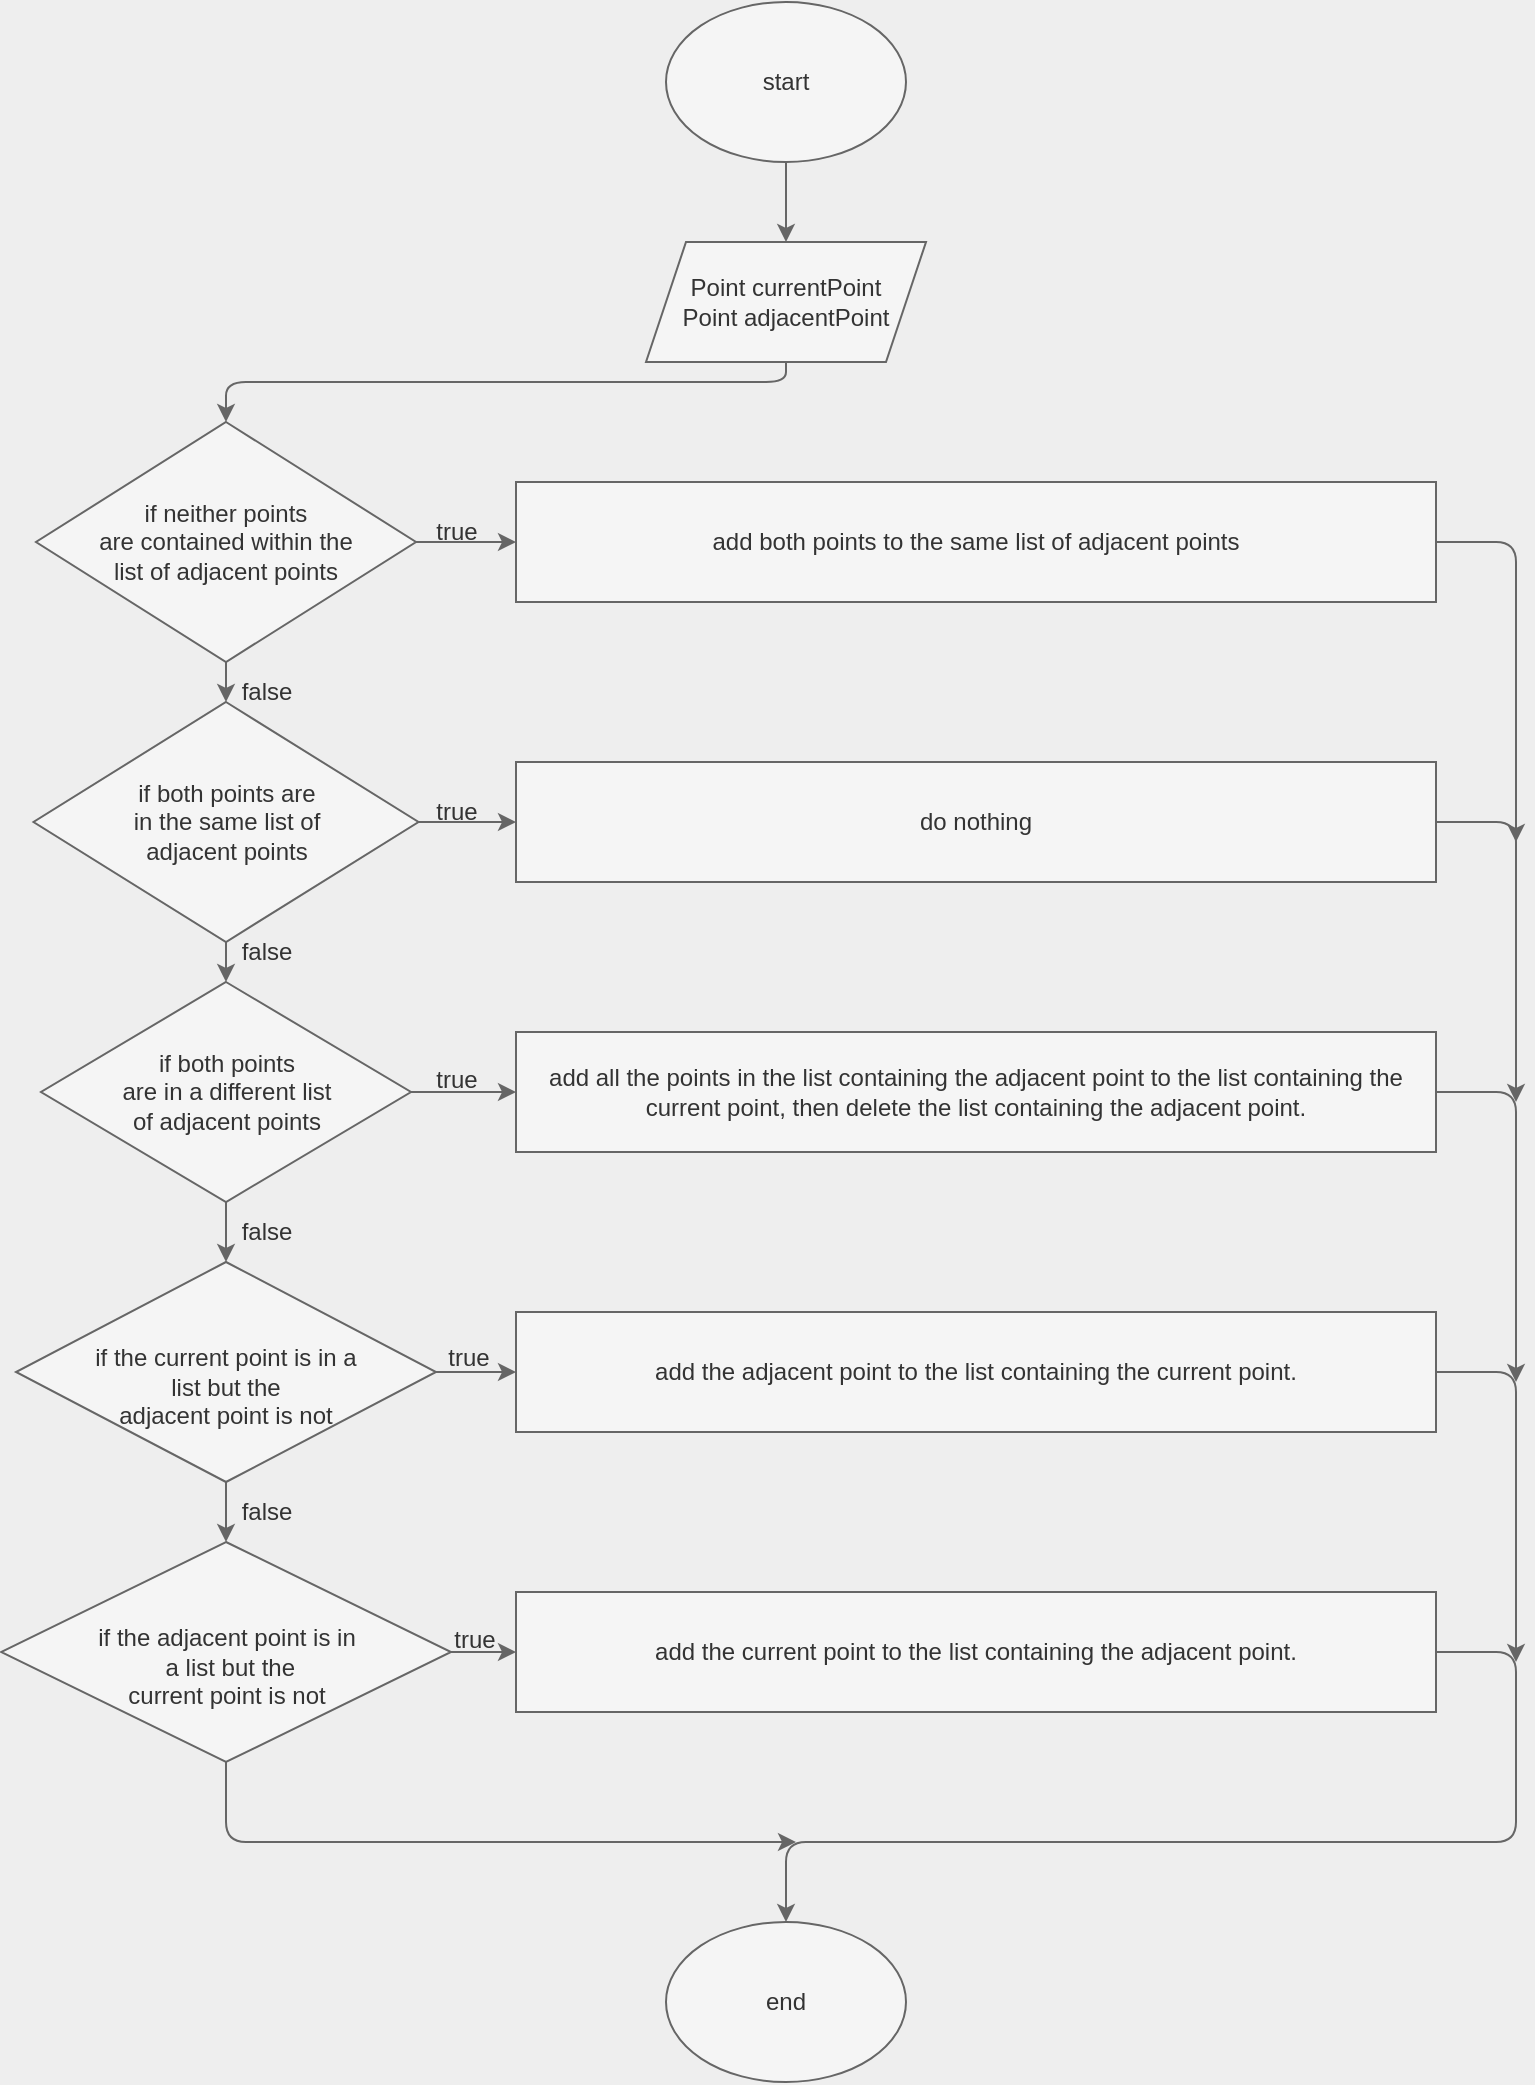 <mxfile>
    <diagram id="ECM_890PPBRg15Sq2D54" name="Page-1">
        <mxGraphModel dx="864" dy="584" grid="1" gridSize="10" guides="1" tooltips="1" connect="1" arrows="1" fold="1" page="1" pageScale="1" pageWidth="850" pageHeight="1100" background="#EEEEEE" math="0" shadow="0">
            <root>
                <mxCell id="0"/>
                <mxCell id="1" parent="0"/>
                <mxCell id="5" style="edgeStyle=none;html=1;exitX=0.5;exitY=1;exitDx=0;exitDy=0;entryX=0.5;entryY=0;entryDx=0;entryDy=0;fillColor=#f5f5f5;strokeColor=#666666;" parent="1" source="3" edge="1">
                    <mxGeometry relative="1" as="geometry">
                        <mxPoint x="425" y="120" as="targetPoint"/>
                    </mxGeometry>
                </mxCell>
                <mxCell id="3" value="start" style="ellipse;whiteSpace=wrap;html=1;fillColor=#f5f5f5;fontColor=#333333;strokeColor=#666666;" parent="1" vertex="1">
                    <mxGeometry x="365" width="120" height="80" as="geometry"/>
                </mxCell>
                <mxCell id="7" style="edgeStyle=none;html=1;exitX=0.5;exitY=1;exitDx=0;exitDy=0;entryX=0.5;entryY=0;entryDx=0;entryDy=0;fillColor=#f5f5f5;strokeColor=#666666;" parent="1" target="6" edge="1">
                    <mxGeometry relative="1" as="geometry">
                        <mxPoint x="425" y="180" as="sourcePoint"/>
                        <Array as="points">
                            <mxPoint x="425" y="190"/>
                            <mxPoint x="145" y="190"/>
                        </Array>
                    </mxGeometry>
                </mxCell>
                <mxCell id="11" style="edgeStyle=none;html=1;exitX=0.5;exitY=1;exitDx=0;exitDy=0;entryX=0.5;entryY=0;entryDx=0;entryDy=0;fillColor=#f5f5f5;strokeColor=#666666;" parent="1" source="6" target="10" edge="1">
                    <mxGeometry relative="1" as="geometry"/>
                </mxCell>
                <mxCell id="23" style="edgeStyle=none;html=1;exitX=1;exitY=0.5;exitDx=0;exitDy=0;entryX=0;entryY=0.5;entryDx=0;entryDy=0;fillColor=#f5f5f5;strokeColor=#666666;" parent="1" source="6" target="22" edge="1">
                    <mxGeometry relative="1" as="geometry"/>
                </mxCell>
                <mxCell id="6" value="if neither points &lt;br&gt;are contained within the &lt;br&gt;list of adjacent points" style="rhombus;whiteSpace=wrap;html=1;fillColor=#f5f5f5;fontColor=#333333;strokeColor=#666666;" parent="1" vertex="1">
                    <mxGeometry x="50" y="210" width="190" height="120" as="geometry"/>
                </mxCell>
                <mxCell id="8" value="true" style="text;html=1;align=center;verticalAlign=middle;resizable=0;points=[];autosize=1;strokeColor=none;fillColor=none;fontColor=#333333;labelBackgroundColor=none;" parent="1" vertex="1">
                    <mxGeometry x="240" y="250" width="40" height="30" as="geometry"/>
                </mxCell>
                <mxCell id="9" value="false" style="text;html=1;align=center;verticalAlign=middle;resizable=0;points=[];autosize=1;strokeColor=none;fillColor=none;fontColor=#333333;" parent="1" vertex="1">
                    <mxGeometry x="140" y="330" width="50" height="30" as="geometry"/>
                </mxCell>
                <mxCell id="13" style="edgeStyle=none;html=1;exitX=0.5;exitY=1;exitDx=0;exitDy=0;entryX=0.5;entryY=0;entryDx=0;entryDy=0;fillColor=#f5f5f5;strokeColor=#666666;" parent="1" source="10" target="12" edge="1">
                    <mxGeometry relative="1" as="geometry"/>
                </mxCell>
                <mxCell id="25" style="edgeStyle=none;html=1;exitX=1;exitY=0.5;exitDx=0;exitDy=0;entryX=0;entryY=0.5;entryDx=0;entryDy=0;fillColor=#f5f5f5;strokeColor=#666666;" parent="1" source="10" target="24" edge="1">
                    <mxGeometry relative="1" as="geometry"/>
                </mxCell>
                <mxCell id="10" value="if both points are &lt;br&gt;in the same list of &lt;br&gt;adjacent points" style="rhombus;whiteSpace=wrap;html=1;fillColor=#f5f5f5;fontColor=#333333;strokeColor=#666666;" parent="1" vertex="1">
                    <mxGeometry x="48.75" y="350" width="192.5" height="120" as="geometry"/>
                </mxCell>
                <mxCell id="15" style="edgeStyle=none;html=1;exitX=0.5;exitY=1;exitDx=0;exitDy=0;entryX=0.5;entryY=0;entryDx=0;entryDy=0;fillColor=#f5f5f5;strokeColor=#666666;" parent="1" source="12" target="14" edge="1">
                    <mxGeometry relative="1" as="geometry"/>
                </mxCell>
                <mxCell id="27" style="edgeStyle=none;html=1;exitX=1;exitY=0.5;exitDx=0;exitDy=0;entryX=0;entryY=0.5;entryDx=0;entryDy=0;fillColor=#f5f5f5;strokeColor=#666666;" parent="1" source="12" target="26" edge="1">
                    <mxGeometry relative="1" as="geometry"/>
                </mxCell>
                <mxCell id="12" value="if both points &lt;br&gt;are in a different list &lt;br&gt;of adjacent points" style="rhombus;whiteSpace=wrap;html=1;fillColor=#f5f5f5;fontColor=#333333;strokeColor=#666666;" parent="1" vertex="1">
                    <mxGeometry x="52.5" y="490" width="185" height="110" as="geometry"/>
                </mxCell>
                <mxCell id="17" style="edgeStyle=none;html=1;exitX=0.5;exitY=1;exitDx=0;exitDy=0;entryX=0.5;entryY=0;entryDx=0;entryDy=0;fillColor=#f5f5f5;strokeColor=#666666;" parent="1" source="14" target="16" edge="1">
                    <mxGeometry relative="1" as="geometry"/>
                </mxCell>
                <mxCell id="30" style="edgeStyle=none;html=1;exitX=1;exitY=0.5;exitDx=0;exitDy=0;entryX=0;entryY=0.5;entryDx=0;entryDy=0;fillColor=#f5f5f5;strokeColor=#666666;" parent="1" source="14" target="29" edge="1">
                    <mxGeometry relative="1" as="geometry"/>
                </mxCell>
                <mxCell id="14" value="&lt;br&gt;if the current point is in a &lt;br&gt;list but the &lt;br&gt;adjacent point is not" style="rhombus;whiteSpace=wrap;html=1;fillColor=#f5f5f5;fontColor=#333333;strokeColor=#666666;" parent="1" vertex="1">
                    <mxGeometry x="40" y="630" width="210" height="110" as="geometry"/>
                </mxCell>
                <mxCell id="32" style="edgeStyle=none;html=1;exitX=1;exitY=0.5;exitDx=0;exitDy=0;entryX=0;entryY=0.5;entryDx=0;entryDy=0;fillColor=#f5f5f5;strokeColor=#666666;" parent="1" source="16" target="31" edge="1">
                    <mxGeometry relative="1" as="geometry"/>
                </mxCell>
                <mxCell id="44" style="edgeStyle=none;html=1;exitX=0.5;exitY=1;exitDx=0;exitDy=0;fillColor=#f5f5f5;strokeColor=#666666;" parent="1" source="16" edge="1">
                    <mxGeometry relative="1" as="geometry">
                        <mxPoint x="430" y="920" as="targetPoint"/>
                        <Array as="points">
                            <mxPoint x="145" y="920"/>
                        </Array>
                    </mxGeometry>
                </mxCell>
                <mxCell id="16" value="&lt;br&gt;if the adjacent point is in&lt;br&gt;&amp;nbsp;a list but the &lt;br&gt;current point is not" style="rhombus;whiteSpace=wrap;html=1;fillColor=#f5f5f5;fontColor=#333333;strokeColor=#666666;" parent="1" vertex="1">
                    <mxGeometry x="32.5" y="770" width="225" height="110" as="geometry"/>
                </mxCell>
                <mxCell id="18" value="false" style="text;html=1;align=center;verticalAlign=middle;resizable=0;points=[];autosize=1;strokeColor=none;fillColor=none;fontColor=#333333;" parent="1" vertex="1">
                    <mxGeometry x="140" y="460" width="50" height="30" as="geometry"/>
                </mxCell>
                <mxCell id="19" value="false" style="text;html=1;align=center;verticalAlign=middle;resizable=0;points=[];autosize=1;strokeColor=none;fillColor=none;fontColor=#333333;" parent="1" vertex="1">
                    <mxGeometry x="140" y="600" width="50" height="30" as="geometry"/>
                </mxCell>
                <mxCell id="20" value="false" style="text;html=1;align=center;verticalAlign=middle;resizable=0;points=[];autosize=1;strokeColor=none;fillColor=none;fontColor=#333333;" parent="1" vertex="1">
                    <mxGeometry x="140" y="740" width="50" height="30" as="geometry"/>
                </mxCell>
                <mxCell id="21" value="Point currentPoint&lt;br&gt;Point adjacentPoint" style="shape=parallelogram;perimeter=parallelogramPerimeter;whiteSpace=wrap;html=1;fixedSize=1;fillColor=#f5f5f5;fontColor=#333333;strokeColor=#666666;" parent="1" vertex="1">
                    <mxGeometry x="355" y="120" width="140" height="60" as="geometry"/>
                </mxCell>
                <mxCell id="43" style="edgeStyle=none;html=1;exitX=1;exitY=0.5;exitDx=0;exitDy=0;fillColor=#f5f5f5;strokeColor=#666666;" parent="1" source="22" edge="1">
                    <mxGeometry relative="1" as="geometry">
                        <mxPoint x="790" y="420" as="targetPoint"/>
                        <Array as="points">
                            <mxPoint x="790" y="270"/>
                        </Array>
                    </mxGeometry>
                </mxCell>
                <mxCell id="22" value="add both points to the same list of adjacent points" style="rounded=0;whiteSpace=wrap;html=1;fillColor=#f5f5f5;fontColor=#333333;strokeColor=#666666;" parent="1" vertex="1">
                    <mxGeometry x="290" y="240" width="460" height="60" as="geometry"/>
                </mxCell>
                <mxCell id="42" style="edgeStyle=none;html=1;exitX=1;exitY=0.5;exitDx=0;exitDy=0;fillColor=#f5f5f5;strokeColor=#666666;" parent="1" source="24" edge="1">
                    <mxGeometry relative="1" as="geometry">
                        <mxPoint x="790" y="550" as="targetPoint"/>
                        <Array as="points">
                            <mxPoint x="790" y="410"/>
                        </Array>
                    </mxGeometry>
                </mxCell>
                <mxCell id="24" value="do nothing" style="rounded=0;whiteSpace=wrap;html=1;fillColor=#f5f5f5;fontColor=#333333;strokeColor=#666666;" parent="1" vertex="1">
                    <mxGeometry x="290" y="380" width="460" height="60" as="geometry"/>
                </mxCell>
                <mxCell id="41" style="edgeStyle=none;html=1;exitX=1;exitY=0.5;exitDx=0;exitDy=0;fillColor=#f5f5f5;strokeColor=#666666;" parent="1" source="26" edge="1">
                    <mxGeometry relative="1" as="geometry">
                        <mxPoint x="790" y="690" as="targetPoint"/>
                        <Array as="points">
                            <mxPoint x="790" y="545"/>
                        </Array>
                    </mxGeometry>
                </mxCell>
                <mxCell id="26" value="add all the points in the list containing the adjacent point to the list containing the current point, then delete the list containing the adjacent point." style="rounded=0;whiteSpace=wrap;html=1;fillColor=#f5f5f5;fontColor=#333333;strokeColor=#666666;" parent="1" vertex="1">
                    <mxGeometry x="290" y="515" width="460" height="60" as="geometry"/>
                </mxCell>
                <mxCell id="40" style="edgeStyle=none;html=1;exitX=1;exitY=0.5;exitDx=0;exitDy=0;fillColor=#f5f5f5;strokeColor=#666666;" parent="1" source="29" edge="1">
                    <mxGeometry relative="1" as="geometry">
                        <mxPoint x="790" y="830" as="targetPoint"/>
                        <Array as="points">
                            <mxPoint x="790" y="685"/>
                        </Array>
                    </mxGeometry>
                </mxCell>
                <mxCell id="29" value="add the adjacent point to the list containing the current point." style="rounded=0;whiteSpace=wrap;html=1;fillColor=#f5f5f5;fontColor=#333333;strokeColor=#666666;" parent="1" vertex="1">
                    <mxGeometry x="290" y="655" width="460" height="60" as="geometry"/>
                </mxCell>
                <mxCell id="39" style="edgeStyle=none;html=1;exitX=1;exitY=0.5;exitDx=0;exitDy=0;entryX=0.5;entryY=0;entryDx=0;entryDy=0;fillColor=#f5f5f5;strokeColor=#666666;" parent="1" source="31" target="38" edge="1">
                    <mxGeometry relative="1" as="geometry">
                        <Array as="points">
                            <mxPoint x="790" y="825"/>
                            <mxPoint x="790" y="920"/>
                            <mxPoint x="425" y="920"/>
                        </Array>
                    </mxGeometry>
                </mxCell>
                <mxCell id="31" value="add the current point to the list containing the adjacent point." style="rounded=0;whiteSpace=wrap;html=1;fillColor=#f5f5f5;fontColor=#333333;strokeColor=#666666;" parent="1" vertex="1">
                    <mxGeometry x="290" y="795" width="460" height="60" as="geometry"/>
                </mxCell>
                <mxCell id="33" value="true" style="text;html=1;align=center;verticalAlign=middle;resizable=0;points=[];autosize=1;strokeColor=none;fillColor=none;fontColor=#333333;" parent="1" vertex="1">
                    <mxGeometry x="240" y="390" width="40" height="30" as="geometry"/>
                </mxCell>
                <mxCell id="34" value="true" style="text;html=1;align=center;verticalAlign=middle;resizable=0;points=[];autosize=1;strokeColor=none;fillColor=none;fontColor=#333333;" parent="1" vertex="1">
                    <mxGeometry x="240" y="524" width="40" height="30" as="geometry"/>
                </mxCell>
                <mxCell id="36" value="true" style="text;html=1;align=center;verticalAlign=middle;resizable=0;points=[];autosize=1;strokeColor=none;fillColor=none;fontColor=#333333;" parent="1" vertex="1">
                    <mxGeometry x="246" y="663" width="40" height="30" as="geometry"/>
                </mxCell>
                <mxCell id="37" value="true" style="text;html=1;align=center;verticalAlign=middle;resizable=0;points=[];autosize=1;strokeColor=none;fillColor=none;fontColor=#333333;" parent="1" vertex="1">
                    <mxGeometry x="249" y="804" width="40" height="30" as="geometry"/>
                </mxCell>
                <mxCell id="38" value="end" style="ellipse;whiteSpace=wrap;html=1;fillColor=#f5f5f5;fontColor=#333333;strokeColor=#666666;" parent="1" vertex="1">
                    <mxGeometry x="365" y="960" width="120" height="80" as="geometry"/>
                </mxCell>
            </root>
        </mxGraphModel>
    </diagram>
</mxfile>
